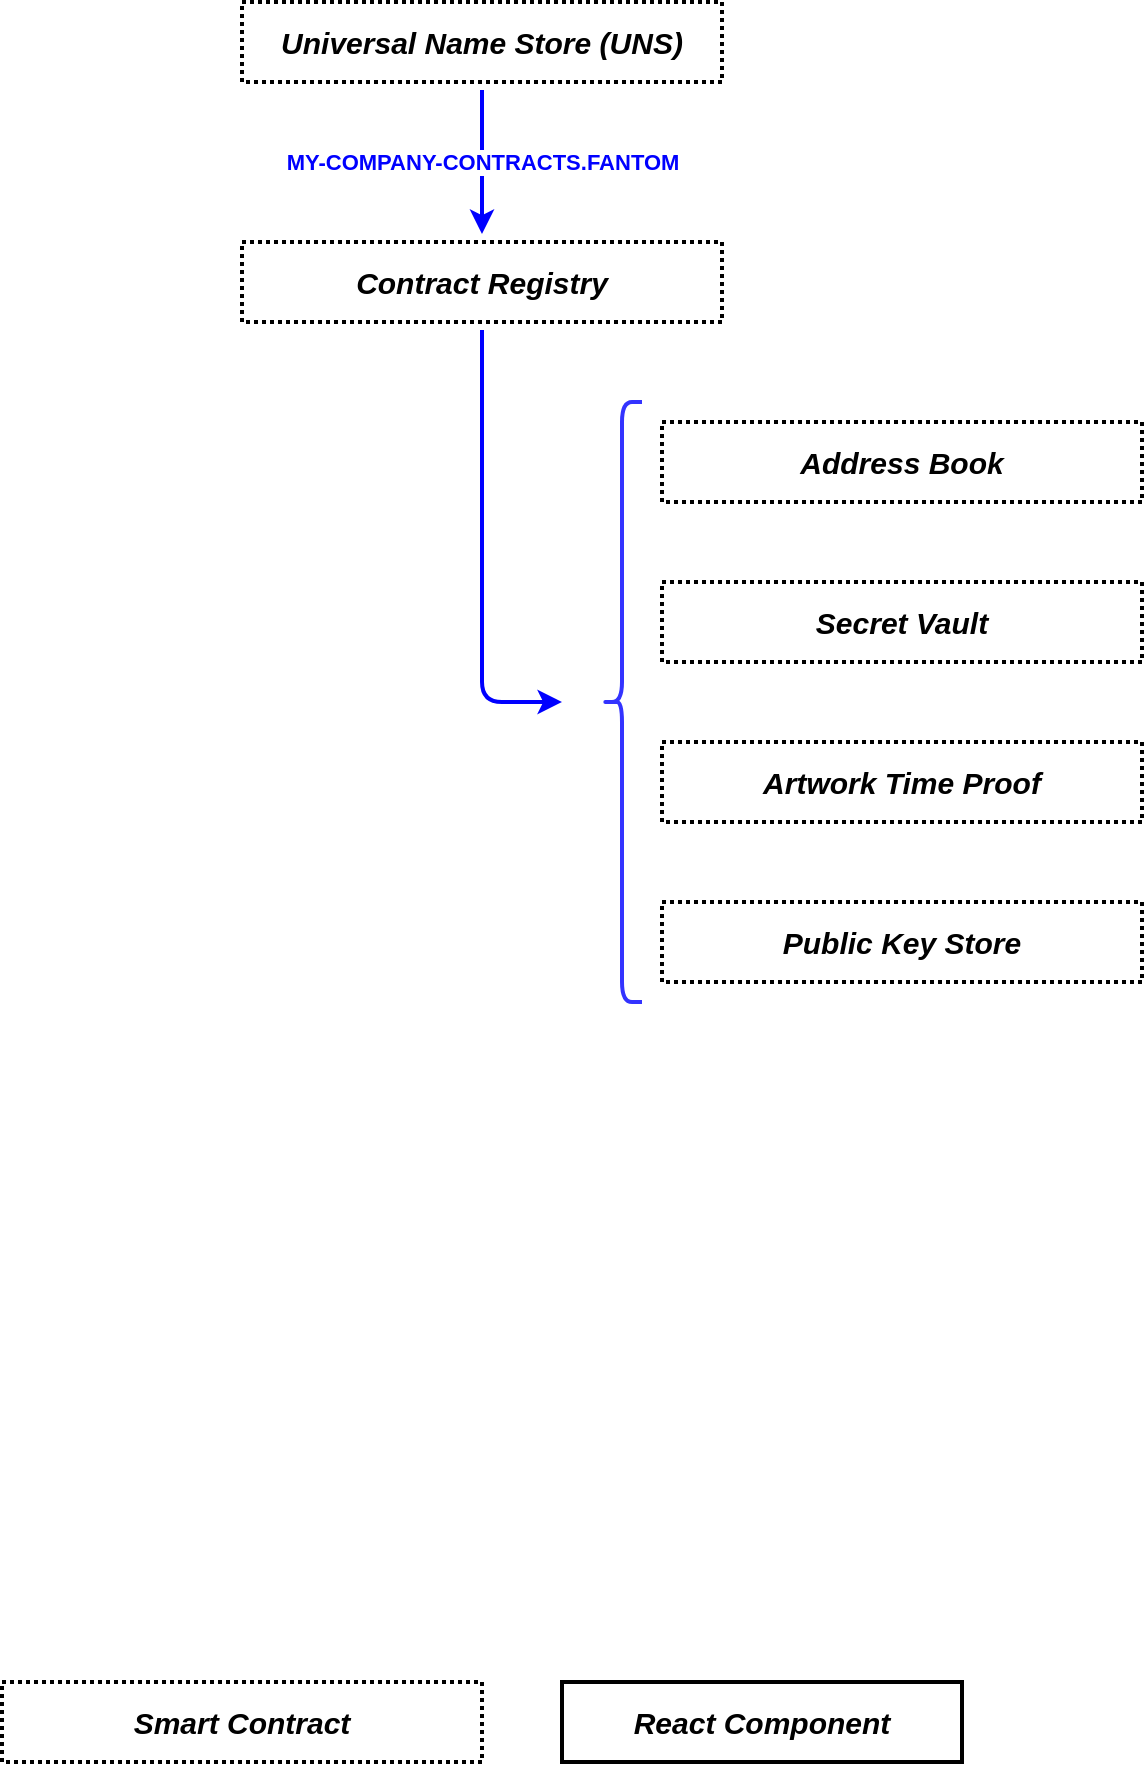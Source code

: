 <mxfile version="15.2.7" type="device" pages="5"><diagram id="0e6VUFELq_BN6egY4NRA" name="contract-universum"><mxGraphModel dx="1106" dy="997" grid="1" gridSize="10" guides="1" tooltips="1" connect="1" arrows="1" fold="1" page="1" pageScale="1" pageWidth="827" pageHeight="1169" math="0" shadow="0"><root><mxCell id="0"/><mxCell id="1" parent="0"/><mxCell id="XjWW7-fEv_BKN3OYhL_a-4" value="Smart Contract" style="rounded=0;whiteSpace=wrap;html=1;verticalAlign=middle;fontStyle=3;fontSize=15;perimeterSpacing=4;strokeWidth=2;horizontal=1;dashed=1;dashPattern=1 1;" parent="1" vertex="1"><mxGeometry x="40" y="920" width="240" height="40" as="geometry"/></mxCell><mxCell id="XjWW7-fEv_BKN3OYhL_a-5" value="React Component" style="rounded=0;whiteSpace=wrap;html=1;verticalAlign=middle;fontStyle=3;fontSize=15;perimeterSpacing=4;strokeWidth=2;horizontal=1;" parent="1" vertex="1"><mxGeometry x="320" y="920" width="200" height="40" as="geometry"/></mxCell><mxCell id="XjWW7-fEv_BKN3OYhL_a-6" value="Public Key Store" style="rounded=0;whiteSpace=wrap;html=1;verticalAlign=middle;fontStyle=3;fontSize=15;perimeterSpacing=4;strokeWidth=2;horizontal=1;dashed=1;dashPattern=1 1;" parent="1" vertex="1"><mxGeometry x="370" y="530" width="240" height="40" as="geometry"/></mxCell><mxCell id="PLl9vnjWtDcTE9uXBiKj-1" value="Secret Vault" style="rounded=0;whiteSpace=wrap;html=1;verticalAlign=middle;fontStyle=3;fontSize=15;perimeterSpacing=4;strokeWidth=2;horizontal=1;dashed=1;dashPattern=1 1;" parent="1" vertex="1"><mxGeometry x="370" y="370" width="240" height="40" as="geometry"/></mxCell><mxCell id="PLl9vnjWtDcTE9uXBiKj-3" value="Address Book" style="rounded=0;whiteSpace=wrap;html=1;verticalAlign=middle;fontStyle=3;fontSize=15;perimeterSpacing=4;strokeWidth=2;horizontal=1;dashed=1;dashPattern=1 1;" parent="1" vertex="1"><mxGeometry x="370" y="290" width="240" height="40" as="geometry"/></mxCell><mxCell id="PLl9vnjWtDcTE9uXBiKj-4" value="Contract Registry" style="rounded=0;whiteSpace=wrap;html=1;verticalAlign=middle;fontStyle=3;fontSize=15;perimeterSpacing=4;strokeWidth=2;horizontal=1;dashed=1;dashPattern=1 1;" parent="1" vertex="1"><mxGeometry x="160" y="200" width="240" height="40" as="geometry"/></mxCell><mxCell id="PLl9vnjWtDcTE9uXBiKj-6" value="Artwork Time Proof" style="rounded=0;whiteSpace=wrap;html=1;verticalAlign=middle;fontStyle=3;fontSize=15;perimeterSpacing=4;strokeWidth=2;horizontal=1;dashed=1;dashPattern=1 1;" parent="1" vertex="1"><mxGeometry x="370" y="450" width="240" height="40" as="geometry"/></mxCell><mxCell id="4bMmoZCkG0cukXPDTPte-1" value="Universal Name Store (UNS)" style="rounded=0;whiteSpace=wrap;html=1;verticalAlign=middle;fontStyle=3;fontSize=15;perimeterSpacing=4;strokeWidth=2;horizontal=1;dashed=1;dashPattern=1 1;" vertex="1" parent="1"><mxGeometry x="160" y="80" width="240" height="40" as="geometry"/></mxCell><mxCell id="4bMmoZCkG0cukXPDTPte-2" value="MY-COMPANY-CONTRACTS.FANTOM" style="endArrow=classic;html=1;exitX=0.5;exitY=1;exitDx=0;exitDy=0;entryX=0.5;entryY=0;entryDx=0;entryDy=0;fillColor=#d5e8d4;strokeColor=#0000FF;strokeWidth=2;fontStyle=1;fontColor=#0000FF;" edge="1" parent="1" source="4bMmoZCkG0cukXPDTPte-1" target="PLl9vnjWtDcTE9uXBiKj-4"><mxGeometry width="50" height="50" relative="1" as="geometry"><mxPoint x="390" y="530" as="sourcePoint"/><mxPoint x="440" y="480" as="targetPoint"/></mxGeometry></mxCell><mxCell id="4bMmoZCkG0cukXPDTPte-9" value="" style="shape=curlyBracket;whiteSpace=wrap;html=1;rounded=1;fontColor=#0000FF;strokeColor=#3333FF;strokeWidth=2;" vertex="1" parent="1"><mxGeometry x="340" y="280" width="20" height="300" as="geometry"/></mxCell><mxCell id="4bMmoZCkG0cukXPDTPte-10" value="" style="endArrow=classic;html=1;fontColor=#0000FF;strokeColor=#0000FF;strokeWidth=2;exitX=0.5;exitY=1;exitDx=0;exitDy=0;edgeStyle=orthogonalEdgeStyle;" edge="1" parent="1" source="PLl9vnjWtDcTE9uXBiKj-4"><mxGeometry width="50" height="50" relative="1" as="geometry"><mxPoint x="390" y="530" as="sourcePoint"/><mxPoint x="320" y="430" as="targetPoint"/><Array as="points"><mxPoint x="280" y="430"/></Array></mxGeometry></mxCell></root></mxGraphModel></diagram><diagram id="B9dBkJueb5s1DOV3ie1i" name="component-connection"><mxGraphModel dx="1106" dy="997" grid="1" gridSize="10" guides="1" tooltips="1" connect="1" arrows="1" fold="1" page="1" pageScale="1" pageWidth="827" pageHeight="1169" math="0" shadow="0"><root><mxCell id="p0cO2GghWY73bgmu0wqo-0"/><mxCell id="p0cO2GghWY73bgmu0wqo-1" parent="p0cO2GghWY73bgmu0wqo-0"/><mxCell id="p0cO2GghWY73bgmu0wqo-2" value="Smart Contract" style="rounded=0;whiteSpace=wrap;html=1;verticalAlign=middle;fontStyle=3;fontSize=15;perimeterSpacing=4;strokeWidth=2;horizontal=1;dashed=1;dashPattern=1 1;" parent="p0cO2GghWY73bgmu0wqo-1" vertex="1"><mxGeometry x="40" y="920" width="240" height="40" as="geometry"/></mxCell><mxCell id="p0cO2GghWY73bgmu0wqo-3" value="React Component" style="rounded=0;whiteSpace=wrap;html=1;verticalAlign=middle;fontStyle=3;fontSize=15;perimeterSpacing=4;strokeWidth=2;horizontal=1;" parent="p0cO2GghWY73bgmu0wqo-1" vertex="1"><mxGeometry x="320" y="920" width="200" height="40" as="geometry"/></mxCell><mxCell id="p0cO2GghWY73bgmu0wqo-4" value="Public Key Store" style="rounded=0;whiteSpace=wrap;html=1;verticalAlign=middle;fontStyle=3;fontSize=15;perimeterSpacing=4;strokeWidth=2;horizontal=1;dashed=1;dashPattern=1 1;" parent="p0cO2GghWY73bgmu0wqo-1" vertex="1"><mxGeometry x="120" y="800" width="240" height="40" as="geometry"/></mxCell><mxCell id="p0cO2GghWY73bgmu0wqo-5" value="Unique Name Store" style="rounded=0;whiteSpace=wrap;html=1;verticalAlign=middle;fontStyle=3;fontSize=15;perimeterSpacing=4;strokeWidth=2;horizontal=1;dashed=1;dashPattern=1 1;" parent="p0cO2GghWY73bgmu0wqo-1" vertex="1"><mxGeometry x="120" y="320" width="240" height="40" as="geometry"/></mxCell><mxCell id="p0cO2GghWY73bgmu0wqo-6" value="Address Book" style="rounded=0;whiteSpace=wrap;html=1;verticalAlign=middle;fontStyle=3;fontSize=15;perimeterSpacing=4;strokeWidth=2;horizontal=1;dashed=1;dashPattern=1 1;" parent="p0cO2GghWY73bgmu0wqo-1" vertex="1"><mxGeometry x="120" y="400" width="240" height="40" as="geometry"/></mxCell><mxCell id="p0cO2GghWY73bgmu0wqo-7" value="Address Book" style="rounded=0;whiteSpace=wrap;html=1;verticalAlign=middle;fontStyle=3;fontSize=15;perimeterSpacing=4;strokeWidth=2;horizontal=1;dashed=1;dashPattern=1 1;" parent="p0cO2GghWY73bgmu0wqo-1" vertex="1"><mxGeometry x="130" y="410" width="240" height="40" as="geometry"/></mxCell><mxCell id="p0cO2GghWY73bgmu0wqo-8" value="Contract Registry" style="rounded=0;whiteSpace=wrap;html=1;verticalAlign=middle;fontStyle=3;fontSize=15;perimeterSpacing=4;strokeWidth=2;horizontal=1;dashed=1;dashPattern=1 1;" parent="p0cO2GghWY73bgmu0wqo-1" vertex="1"><mxGeometry x="120" y="200" width="240" height="40" as="geometry"/></mxCell><mxCell id="p0cO2GghWY73bgmu0wqo-9" value="Artwork" style="rounded=0;whiteSpace=wrap;html=1;verticalAlign=middle;fontStyle=3;fontSize=15;perimeterSpacing=4;strokeWidth=2;horizontal=1;dashed=1;dashPattern=1 1;" parent="p0cO2GghWY73bgmu0wqo-1" vertex="1"><mxGeometry x="120" y="640" width="240" height="40" as="geometry"/></mxCell><mxCell id="p0cO2GghWY73bgmu0wqo-10" value="Artwork Time Proof" style="rounded=0;whiteSpace=wrap;html=1;verticalAlign=middle;fontStyle=3;fontSize=15;perimeterSpacing=4;strokeWidth=2;horizontal=1;dashed=1;dashPattern=1 1;" parent="p0cO2GghWY73bgmu0wqo-1" vertex="1"><mxGeometry x="120" y="720" width="240" height="40" as="geometry"/></mxCell><mxCell id="p0cO2GghWY73bgmu0wqo-11" value="Shared Key Store" style="rounded=0;whiteSpace=wrap;html=1;verticalAlign=middle;fontStyle=3;fontSize=15;perimeterSpacing=4;strokeWidth=2;horizontal=1;dashed=1;dashPattern=1 1;" parent="p0cO2GghWY73bgmu0wqo-1" vertex="1"><mxGeometry x="120" y="480" width="240" height="40" as="geometry"/></mxCell><mxCell id="p0cO2GghWY73bgmu0wqo-12" value="Shared Key Store" style="rounded=0;whiteSpace=wrap;html=1;verticalAlign=middle;fontStyle=3;fontSize=15;perimeterSpacing=4;strokeWidth=2;horizontal=1;dashed=1;dashPattern=1 1;" parent="p0cO2GghWY73bgmu0wqo-1" vertex="1"><mxGeometry x="130" y="490" width="240" height="40" as="geometry"/></mxCell><mxCell id="p0cO2GghWY73bgmu0wqo-13" value="My Address" style="rounded=0;whiteSpace=wrap;html=1;verticalAlign=middle;fontStyle=0;fontSize=15;perimeterSpacing=4;strokeWidth=2;horizontal=1;strokeColor=#999999;" parent="p0cO2GghWY73bgmu0wqo-1" vertex="1"><mxGeometry x="240" y="80" width="160" height="40" as="geometry"/></mxCell><mxCell id="p0cO2GghWY73bgmu0wqo-14" value="Blockchain Id" style="rounded=0;whiteSpace=wrap;html=1;verticalAlign=middle;fontStyle=0;fontSize=15;perimeterSpacing=4;strokeWidth=2;horizontal=1;strokeColor=#999999;" parent="p0cO2GghWY73bgmu0wqo-1" vertex="1"><mxGeometry x="440" y="80" width="160" height="40" as="geometry"/></mxCell><mxCell id="p0cO2GghWY73bgmu0wqo-15" value="address" style="endArrow=classic;html=1;exitX=0.5;exitY=1;exitDx=0;exitDy=0;entryX=0.5;entryY=0;entryDx=0;entryDy=0;" parent="p0cO2GghWY73bgmu0wqo-1" source="p0cO2GghWY73bgmu0wqo-13" target="p0cO2GghWY73bgmu0wqo-8" edge="1"><mxGeometry width="50" height="50" relative="1" as="geometry"><mxPoint x="390" y="390" as="sourcePoint"/><mxPoint x="440" y="340" as="targetPoint"/></mxGeometry></mxCell><mxCell id="p0cO2GghWY73bgmu0wqo-16" value="name" style="endArrow=classic;html=1;exitX=0.5;exitY=1;exitDx=0;exitDy=0;entryX=0.5;entryY=0;entryDx=0;entryDy=0;" parent="p0cO2GghWY73bgmu0wqo-1" source="p0cO2GghWY73bgmu0wqo-8" target="p0cO2GghWY73bgmu0wqo-5" edge="1"><mxGeometry width="50" height="50" relative="1" as="geometry"><mxPoint x="370" y="134" as="sourcePoint"/><mxPoint x="240" y="320" as="targetPoint"/></mxGeometry></mxCell><mxCell id="p0cO2GghWY73bgmu0wqo-18" value="My Documents" style="rounded=0;whiteSpace=wrap;html=1;verticalAlign=middle;fontStyle=3;fontSize=15;perimeterSpacing=4;strokeWidth=2;horizontal=1;dashed=1;dashPattern=1 1;" parent="p0cO2GghWY73bgmu0wqo-1" vertex="1"><mxGeometry x="120" y="560" width="240" height="40" as="geometry"/></mxCell><mxCell id="p0cO2GghWY73bgmu0wqo-19" value="Arweave" style="shape=cylinder3;whiteSpace=wrap;html=1;boundedLbl=1;backgroundOutline=1;size=15;" parent="p0cO2GghWY73bgmu0wqo-1" vertex="1"><mxGeometry x="500" y="640" width="60" height="80" as="geometry"/></mxCell><mxCell id="p0cO2GghWY73bgmu0wqo-20" value="Projects" style="rounded=0;whiteSpace=wrap;html=1;verticalAlign=middle;fontStyle=3;fontSize=15;perimeterSpacing=4;strokeWidth=2;horizontal=1;dashed=1;dashPattern=1 1;" parent="p0cO2GghWY73bgmu0wqo-1" vertex="1"><mxGeometry x="440" y="520" width="240" height="40" as="geometry"/></mxCell><mxCell id="p0cO2GghWY73bgmu0wqo-21" value="Contracts" style="rounded=0;whiteSpace=wrap;html=1;verticalAlign=middle;fontStyle=3;fontSize=15;perimeterSpacing=4;strokeWidth=2;horizontal=1;dashed=1;dashPattern=1 1;" parent="p0cO2GghWY73bgmu0wqo-1" vertex="1"><mxGeometry x="440" y="440" width="240" height="40" as="geometry"/></mxCell><mxCell id="p0cO2GghWY73bgmu0wqo-22" value="Accounting" style="rounded=0;whiteSpace=wrap;html=1;verticalAlign=middle;fontStyle=3;fontSize=15;perimeterSpacing=4;strokeWidth=2;horizontal=1;dashed=1;dashPattern=1 1;" parent="p0cO2GghWY73bgmu0wqo-1" vertex="1"><mxGeometry x="440" y="360" width="240" height="40" as="geometry"/></mxCell></root></mxGraphModel></diagram><diagram id="FOWoEvF4JxCxbIOxul--" name="my-documents"><mxGraphModel dx="919" dy="646" grid="1" gridSize="10" guides="1" tooltips="1" connect="1" arrows="1" fold="1" page="1" pageScale="1" pageWidth="827" pageHeight="1169" math="0" shadow="0"><root><mxCell id="J2vwd7j4j1QIJmXGvPyG-0"/><mxCell id="J2vwd7j4j1QIJmXGvPyG-1" parent="J2vwd7j4j1QIJmXGvPyG-0"/><mxCell id="J2vwd7j4j1QIJmXGvPyG-2" value="My Documents" style="rounded=0;whiteSpace=wrap;html=1;verticalAlign=middle;fontStyle=3;fontSize=15;perimeterSpacing=4;strokeWidth=2;horizontal=1;dashed=1;dashPattern=1 1;" parent="J2vwd7j4j1QIJmXGvPyG-1" vertex="1"><mxGeometry x="80" y="80" width="240" height="40" as="geometry"/></mxCell><mxCell id="J2vwd7j4j1QIJmXGvPyG-3" value="owner&lt;br&gt;key-store&lt;br&gt;backup-owner-key-store&lt;br&gt;document-links (list, map index-&amp;gt;docInfo)" style="rounded=0;whiteSpace=wrap;html=1;verticalAlign=top;fontStyle=0;fontSize=15;perimeterSpacing=4;strokeWidth=2;horizontal=1;align=left;spacingLeft=7;strokeColor=#9999FF;" parent="J2vwd7j4j1QIJmXGvPyG-1" vertex="1"><mxGeometry x="80" y="120" width="240" height="160" as="geometry"/></mxCell></root></mxGraphModel></diagram><diagram id="OujGwYhg7OOq_eYYXtss" name="personal-naming"><mxGraphModel dx="919" dy="646" grid="1" gridSize="10" guides="1" tooltips="1" connect="1" arrows="1" fold="1" page="1" pageScale="1" pageWidth="827" pageHeight="1169" math="0" shadow="0"><root><mxCell id="y1Cq-KXIv1zQYrhaghLR-0"/><mxCell id="y1Cq-KXIv1zQYrhaghLR-1" parent="y1Cq-KXIv1zQYrhaghLR-0"/><mxCell id="y1Cq-KXIv1zQYrhaghLR-2" value="Blockchain Ui using Personal Naming Service" style="rounded=0;whiteSpace=wrap;html=1;verticalAlign=middle;fontStyle=3;fontSize=15;perimeterSpacing=0;strokeWidth=2;horizontal=1;" parent="y1Cq-KXIv1zQYrhaghLR-1" vertex="1"><mxGeometry x="40" y="280" width="400" height="40" as="geometry"/></mxCell><mxCell id="y1Cq-KXIv1zQYrhaghLR-3" value="Contract A" style="rounded=0;whiteSpace=wrap;html=1;verticalAlign=middle;fontStyle=3;fontSize=15;perimeterSpacing=4;strokeWidth=2;horizontal=1;dashed=1;dashPattern=1 1;" parent="y1Cq-KXIv1zQYrhaghLR-1" vertex="1"><mxGeometry x="40" y="520" width="160" height="40" as="geometry"/></mxCell><mxCell id="y1Cq-KXIv1zQYrhaghLR-4" value="Deploy&lt;br&gt;Set Name&lt;br&gt;Set Description" style="endArrow=classic;html=1;exitX=0.5;exitY=1;exitDx=0;exitDy=0;entryX=0.25;entryY=0;entryDx=0;entryDy=0;jumpSize=0;startSize=0;edgeStyle=orthogonalEdgeStyle;fontSize=13;fontFamily=Open Sans;fontSource=https%3A%2F%2Ffonts.googleapis.com%2Fcss%3Ffamily%3DOpen%2BSans;align=left;" parent="y1Cq-KXIv1zQYrhaghLR-1" source="y1Cq-KXIv1zQYrhaghLR-2" target="y1Cq-KXIv1zQYrhaghLR-5" edge="1"><mxGeometry x="-0.322" y="-60" width="50" height="50" relative="1" as="geometry"><mxPoint x="390" y="710" as="sourcePoint"/><mxPoint x="440" y="660" as="targetPoint"/><mxPoint as="offset"/></mxGeometry></mxCell><mxCell id="y1Cq-KXIv1zQYrhaghLR-5" value="Personal Naming Service" style="rounded=0;whiteSpace=wrap;html=1;verticalAlign=middle;fontStyle=3;fontSize=15;perimeterSpacing=4;strokeWidth=2;horizontal=1;dashed=1;dashPattern=1 1;" parent="y1Cq-KXIv1zQYrhaghLR-1" vertex="1"><mxGeometry x="280" y="600" width="160" height="40" as="geometry"/></mxCell><mxCell id="y1Cq-KXIv1zQYrhaghLR-6" value="Get Name&lt;br&gt;Get Description&lt;br&gt;..." style="endArrow=classic;html=1;exitX=0.75;exitY=0;exitDx=0;exitDy=0;jumpSize=0;startSize=0;edgeStyle=orthogonalEdgeStyle;fontFamily=Open Sans;fontSource=https%3A%2F%2Ffonts.googleapis.com%2Fcss%3Ffamily%3DOpen%2BSans;fontSize=13;align=left;entryX=0.75;entryY=1;entryDx=0;entryDy=0;" parent="y1Cq-KXIv1zQYrhaghLR-1" source="y1Cq-KXIv1zQYrhaghLR-5" target="y1Cq-KXIv1zQYrhaghLR-2" edge="1"><mxGeometry x="0.645" y="10" width="50" height="50" relative="1" as="geometry"><mxPoint x="228" y="464" as="sourcePoint"/><mxPoint x="660" y="540" as="targetPoint"/><mxPoint as="offset"/></mxGeometry></mxCell><mxCell id="y1Cq-KXIv1zQYrhaghLR-7" value="Deploy Contract A&lt;br&gt;Set Naming Service&lt;br&gt;..." style="endArrow=classic;html=1;entryX=0.5;entryY=0;entryDx=0;entryDy=0;jumpSize=0;startSize=0;edgeStyle=orthogonalEdgeStyle;fontSize=13;fontFamily=Open Sans;fontSource=https%3A%2F%2Ffonts.googleapis.com%2Fcss%3Ffamily%3DOpen%2BSans;align=left;exitX=0.25;exitY=1;exitDx=0;exitDy=0;" parent="y1Cq-KXIv1zQYrhaghLR-1" source="y1Cq-KXIv1zQYrhaghLR-2" target="y1Cq-KXIv1zQYrhaghLR-3" edge="1"><mxGeometry x="-0.388" y="-100" width="50" height="50" relative="1" as="geometry"><mxPoint x="70" y="460" as="sourcePoint"/><mxPoint x="388" y="606" as="targetPoint"/><mxPoint as="offset"/></mxGeometry></mxCell><mxCell id="y1Cq-KXIv1zQYrhaghLR-8" value="Get Name&lt;br&gt;Get Description&lt;br&gt;Set Name&lt;br&gt;Set Description" style="endArrow=classic;html=1;exitX=0;exitY=0.5;exitDx=0;exitDy=0;jumpSize=0;startSize=6;edgeStyle=orthogonalEdgeStyle;fontFamily=Open Sans;fontSource=https%3A%2F%2Ffonts.googleapis.com%2Fcss%3Ffamily%3DOpen%2BSans;fontSize=13;align=left;entryX=0.5;entryY=1;entryDx=0;entryDy=0;startArrow=classic;startFill=1;" parent="y1Cq-KXIv1zQYrhaghLR-1" source="y1Cq-KXIv1zQYrhaghLR-5" target="y1Cq-KXIv1zQYrhaghLR-3" edge="1"><mxGeometry x="0.495" y="50" width="50" height="50" relative="1" as="geometry"><mxPoint x="512" y="606" as="sourcePoint"/><mxPoint x="440" y="330" as="targetPoint"/><mxPoint x="20" y="40" as="offset"/></mxGeometry></mxCell><mxCell id="y1Cq-KXIv1zQYrhaghLR-9" value="Smart Contract" style="rounded=0;whiteSpace=wrap;html=1;verticalAlign=middle;fontStyle=3;fontSize=15;perimeterSpacing=4;strokeWidth=2;horizontal=1;dashed=1;dashPattern=1 1;" parent="y1Cq-KXIv1zQYrhaghLR-1" vertex="1"><mxGeometry x="80" y="970" width="160" height="40" as="geometry"/></mxCell><mxCell id="y1Cq-KXIv1zQYrhaghLR-10" value="React Component" style="rounded=0;whiteSpace=wrap;html=1;verticalAlign=middle;fontStyle=3;fontSize=15;perimeterSpacing=4;strokeWidth=2;horizontal=1;" parent="y1Cq-KXIv1zQYrhaghLR-1" vertex="1"><mxGeometry x="80" y="920" width="160" height="40" as="geometry"/></mxCell></root></mxGraphModel></diagram><diagram id="DP_CY-zq43gEbVKkfUne" name="blockchain-database"><mxGraphModel dx="919" dy="646" grid="1" gridSize="10" guides="1" tooltips="1" connect="1" arrows="1" fold="1" page="1" pageScale="1" pageWidth="827" pageHeight="1169" math="0" shadow="0"><root><mxCell id="H8es2j2Q_Ju15oj9lpgc-0"/><mxCell id="H8es2j2Q_Ju15oj9lpgc-1" parent="H8es2j2Q_Ju15oj9lpgc-0"/><mxCell id="H8es2j2Q_Ju15oj9lpgc-2" value="Universal Naming Service" style="rounded=0;whiteSpace=wrap;html=1;" vertex="1" parent="H8es2j2Q_Ju15oj9lpgc-1"><mxGeometry x="120" y="40" width="360" height="40" as="geometry"/></mxCell><mxCell id="H8es2j2Q_Ju15oj9lpgc-3" value="Blockchain Database" style="rounded=0;whiteSpace=wrap;html=1;" vertex="1" parent="H8es2j2Q_Ju15oj9lpgc-1"><mxGeometry x="120" y="160" width="360" height="40" as="geometry"/></mxCell><mxCell id="H8es2j2Q_Ju15oj9lpgc-4" value="Blockchain Table" style="rounded=0;whiteSpace=wrap;html=1;" vertex="1" parent="H8es2j2Q_Ju15oj9lpgc-1"><mxGeometry x="120" y="400" width="360" height="40" as="geometry"/></mxCell><mxCell id="H8es2j2Q_Ju15oj9lpgc-5" value="tablename -&amp;gt; address&lt;br&gt;address -&amp;gt; tableName&lt;br&gt;addressTableList&lt;br&gt;&lt;br&gt;address-&amp;gt;tableProperties&lt;br&gt;&lt;br&gt;address -&amp;gt; shared key store&lt;br&gt;" style="rounded=0;whiteSpace=wrap;html=1;" vertex="1" parent="H8es2j2Q_Ju15oj9lpgc-1"><mxGeometry x="120" y="200" width="360" height="160" as="geometry"/></mxCell><mxCell id="H8es2j2Q_Ju15oj9lpgc-7" value="" style="shape=flexArrow;endArrow=classic;html=1;" edge="1" parent="H8es2j2Q_Ju15oj9lpgc-1"><mxGeometry width="50" height="50" relative="1" as="geometry"><mxPoint x="490" y="260" as="sourcePoint"/><mxPoint x="560" y="260" as="targetPoint"/></mxGeometry></mxCell><mxCell id="H8es2j2Q_Ju15oj9lpgc-8" value="Backups in Arweave" style="rounded=0;whiteSpace=wrap;html=1;" vertex="1" parent="H8es2j2Q_Ju15oj9lpgc-1"><mxGeometry x="600" y="200" width="230" height="120" as="geometry"/></mxCell></root></mxGraphModel></diagram></mxfile>